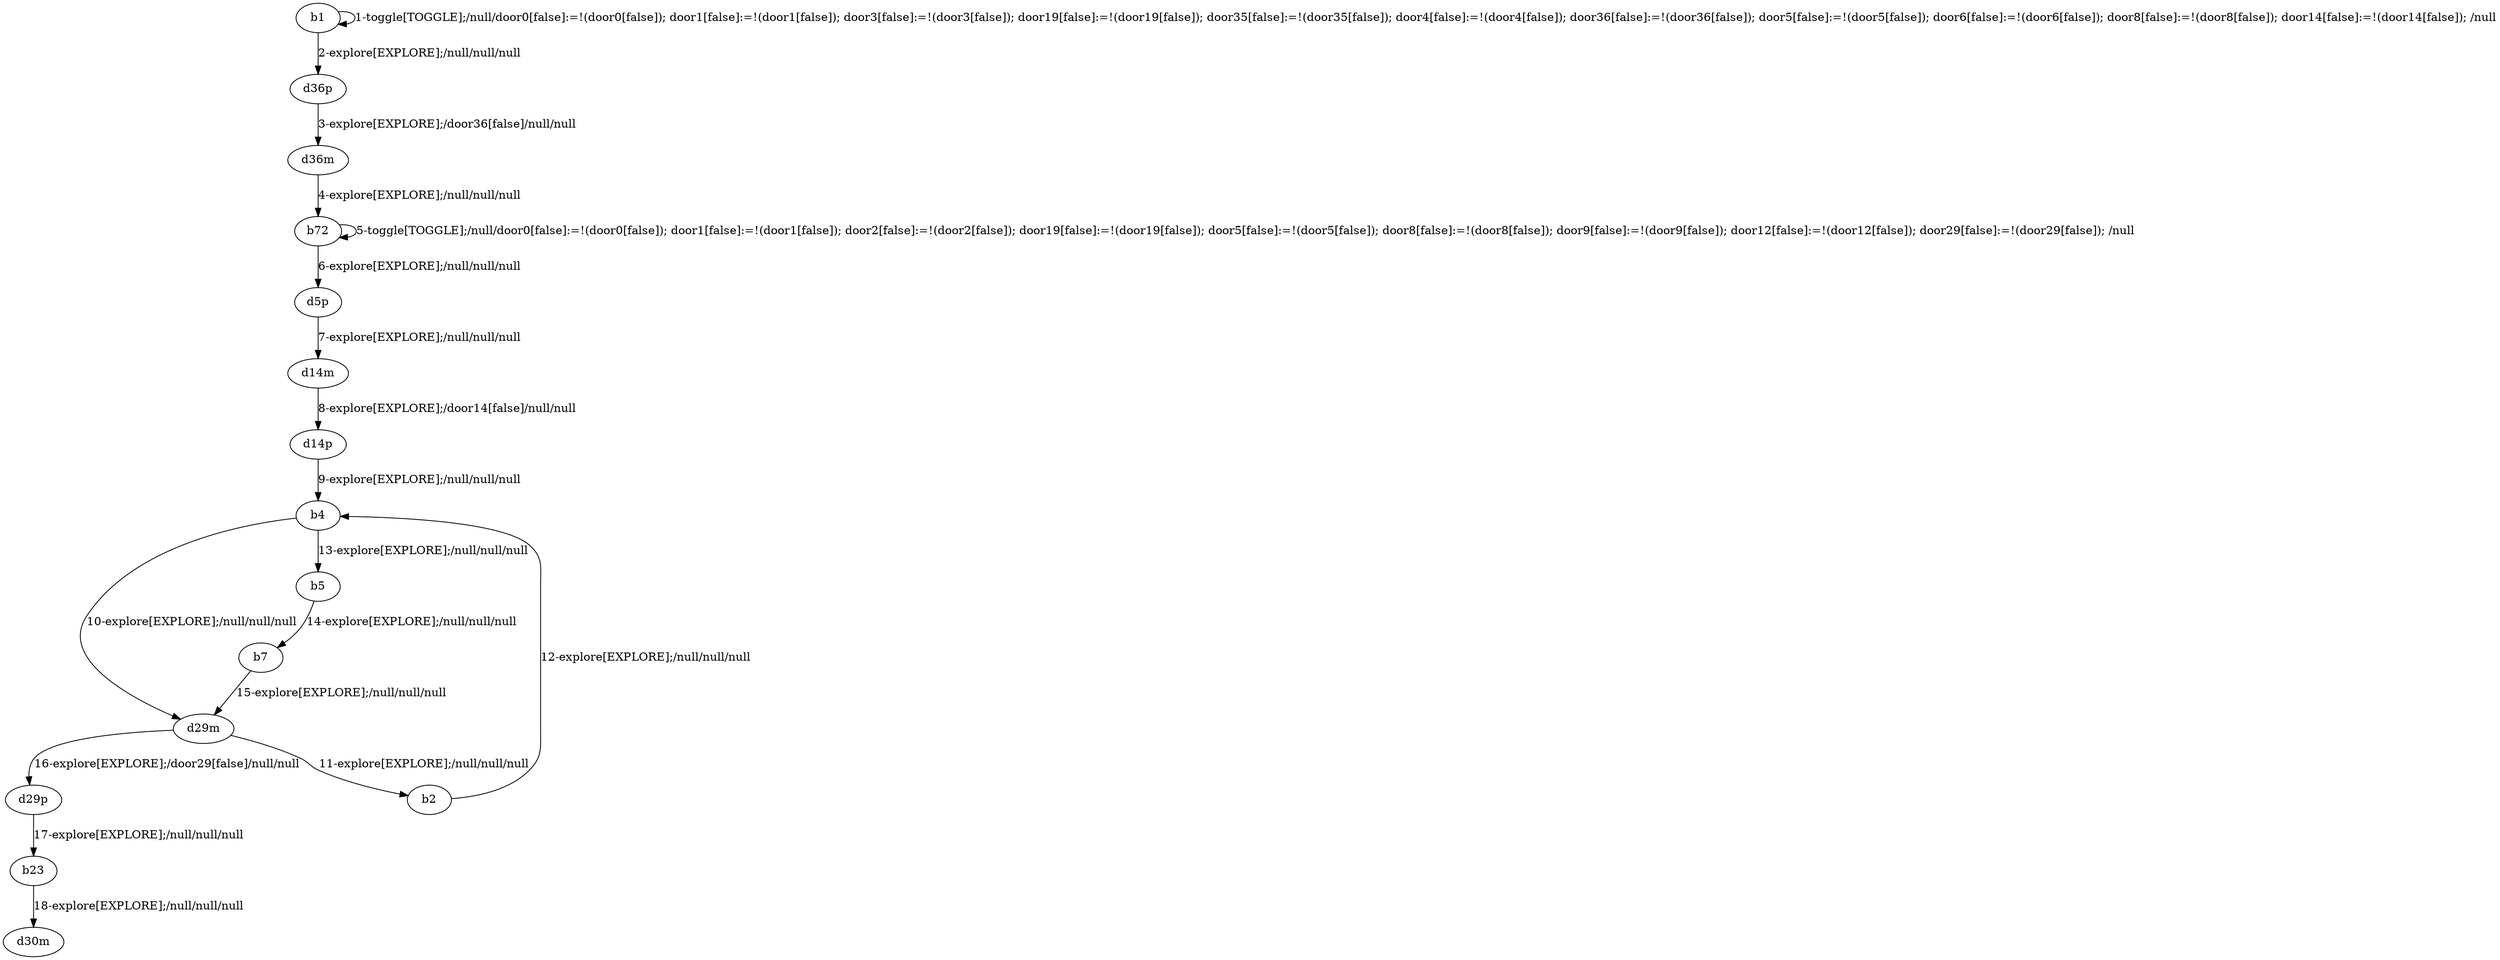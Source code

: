 # Total number of goals covered by this test: 2
# b2 --> b4
# d29m --> b2

digraph g {
"b1" -> "b1" [label = "1-toggle[TOGGLE];/null/door0[false]:=!(door0[false]); door1[false]:=!(door1[false]); door3[false]:=!(door3[false]); door19[false]:=!(door19[false]); door35[false]:=!(door35[false]); door4[false]:=!(door4[false]); door36[false]:=!(door36[false]); door5[false]:=!(door5[false]); door6[false]:=!(door6[false]); door8[false]:=!(door8[false]); door14[false]:=!(door14[false]); /null"];
"b1" -> "d36p" [label = "2-explore[EXPLORE];/null/null/null"];
"d36p" -> "d36m" [label = "3-explore[EXPLORE];/door36[false]/null/null"];
"d36m" -> "b72" [label = "4-explore[EXPLORE];/null/null/null"];
"b72" -> "b72" [label = "5-toggle[TOGGLE];/null/door0[false]:=!(door0[false]); door1[false]:=!(door1[false]); door2[false]:=!(door2[false]); door19[false]:=!(door19[false]); door5[false]:=!(door5[false]); door8[false]:=!(door8[false]); door9[false]:=!(door9[false]); door12[false]:=!(door12[false]); door29[false]:=!(door29[false]); /null"];
"b72" -> "d5p" [label = "6-explore[EXPLORE];/null/null/null"];
"d5p" -> "d14m" [label = "7-explore[EXPLORE];/null/null/null"];
"d14m" -> "d14p" [label = "8-explore[EXPLORE];/door14[false]/null/null"];
"d14p" -> "b4" [label = "9-explore[EXPLORE];/null/null/null"];
"b4" -> "d29m" [label = "10-explore[EXPLORE];/null/null/null"];
"d29m" -> "b2" [label = "11-explore[EXPLORE];/null/null/null"];
"b2" -> "b4" [label = "12-explore[EXPLORE];/null/null/null"];
"b4" -> "b5" [label = "13-explore[EXPLORE];/null/null/null"];
"b5" -> "b7" [label = "14-explore[EXPLORE];/null/null/null"];
"b7" -> "d29m" [label = "15-explore[EXPLORE];/null/null/null"];
"d29m" -> "d29p" [label = "16-explore[EXPLORE];/door29[false]/null/null"];
"d29p" -> "b23" [label = "17-explore[EXPLORE];/null/null/null"];
"b23" -> "d30m" [label = "18-explore[EXPLORE];/null/null/null"];
}